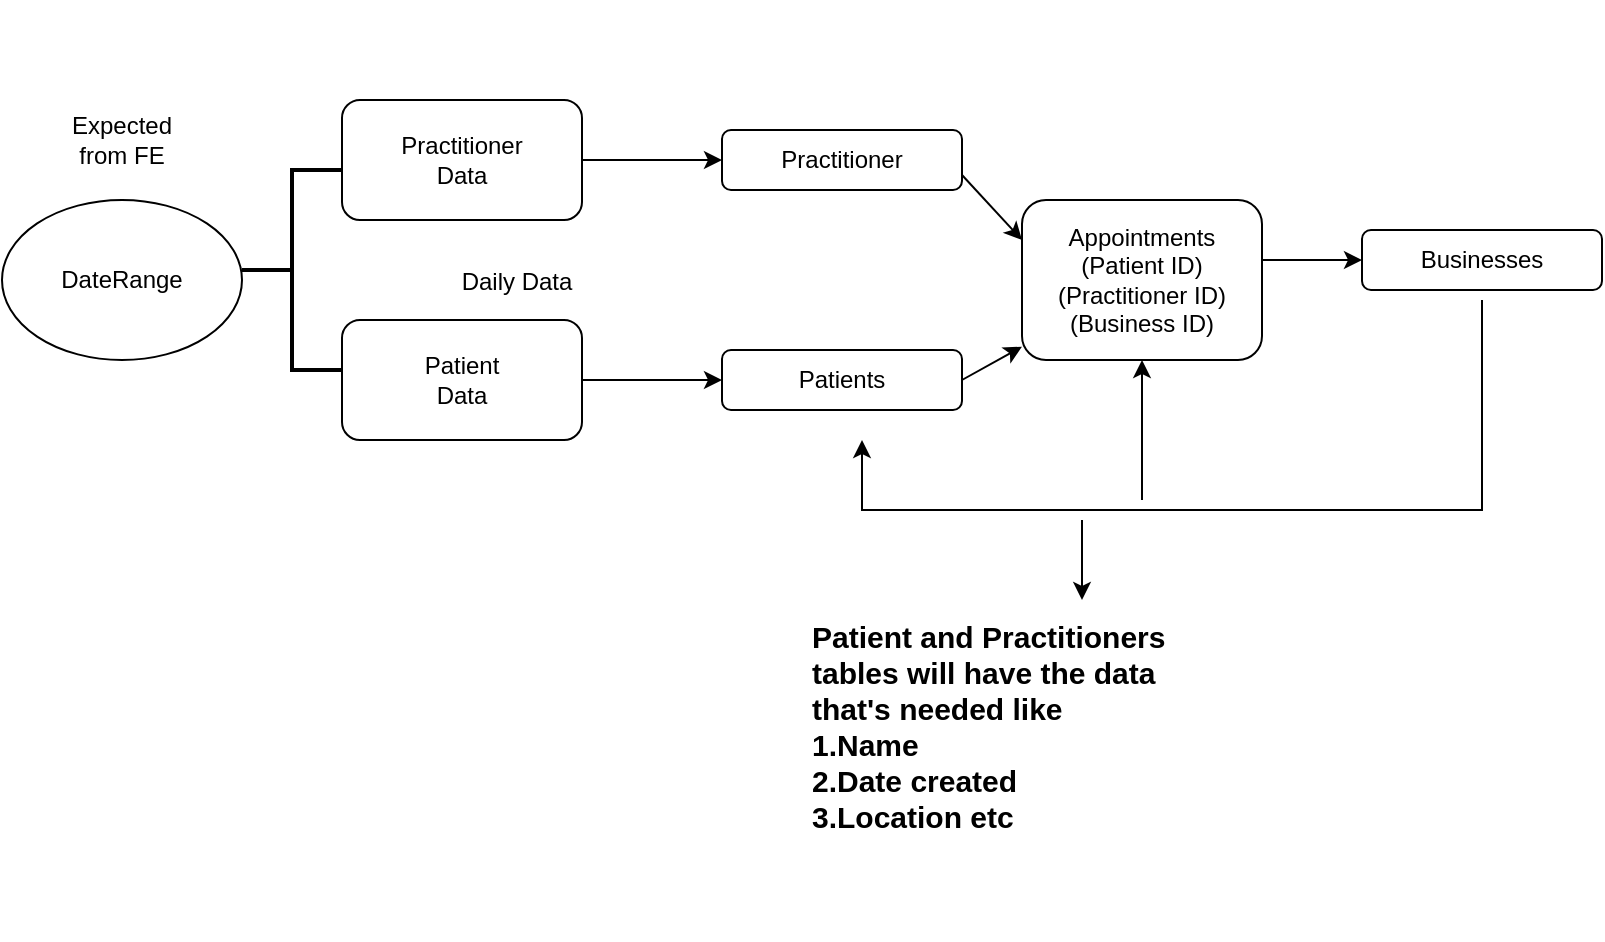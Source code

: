 <mxfile version="20.5.1" type="github">
  <diagram id="LgPDxQdbTrT2RcA_zpDW" name="Page-1">
    <mxGraphModel dx="1038" dy="547" grid="1" gridSize="10" guides="1" tooltips="1" connect="1" arrows="1" fold="1" page="1" pageScale="1" pageWidth="850" pageHeight="1100" math="0" shadow="0">
      <root>
        <mxCell id="0" />
        <mxCell id="1" parent="0" />
        <mxCell id="L3a_IlVbx3cxETBgmpXk-1" value="Practitioner" style="rounded=1;whiteSpace=wrap;html=1;" vertex="1" parent="1">
          <mxGeometry x="460" y="125" width="120" height="30" as="geometry" />
        </mxCell>
        <mxCell id="L3a_IlVbx3cxETBgmpXk-2" value="Patients" style="rounded=1;whiteSpace=wrap;html=1;" vertex="1" parent="1">
          <mxGeometry x="460" y="235" width="120" height="30" as="geometry" />
        </mxCell>
        <mxCell id="L3a_IlVbx3cxETBgmpXk-3" value="Appointments&lt;br&gt;(Patient ID)&lt;br&gt;(Practitioner ID)&lt;br&gt;(Business ID)" style="rounded=1;whiteSpace=wrap;html=1;" vertex="1" parent="1">
          <mxGeometry x="610" y="160" width="120" height="80" as="geometry" />
        </mxCell>
        <mxCell id="L3a_IlVbx3cxETBgmpXk-4" value="Practitioner&lt;br&gt;Data" style="rounded=1;whiteSpace=wrap;html=1;" vertex="1" parent="1">
          <mxGeometry x="270" y="110" width="120" height="60" as="geometry" />
        </mxCell>
        <mxCell id="L3a_IlVbx3cxETBgmpXk-5" value="Patient&lt;br&gt;Data" style="rounded=1;whiteSpace=wrap;html=1;" vertex="1" parent="1">
          <mxGeometry x="270" y="220" width="120" height="60" as="geometry" />
        </mxCell>
        <mxCell id="L3a_IlVbx3cxETBgmpXk-10" value="" style="strokeWidth=2;html=1;shape=mxgraph.flowchart.annotation_2;align=left;labelPosition=right;pointerEvents=1;" vertex="1" parent="1">
          <mxGeometry x="220" y="145" width="50" height="100" as="geometry" />
        </mxCell>
        <mxCell id="L3a_IlVbx3cxETBgmpXk-12" value="Businesses" style="rounded=1;whiteSpace=wrap;html=1;" vertex="1" parent="1">
          <mxGeometry x="780" y="175" width="120" height="30" as="geometry" />
        </mxCell>
        <mxCell id="L3a_IlVbx3cxETBgmpXk-14" value="DateRange" style="ellipse;whiteSpace=wrap;html=1;" vertex="1" parent="1">
          <mxGeometry x="100" y="160" width="120" height="80" as="geometry" />
        </mxCell>
        <mxCell id="L3a_IlVbx3cxETBgmpXk-15" style="edgeStyle=orthogonalEdgeStyle;rounded=0;orthogonalLoop=1;jettySize=auto;html=1;exitX=0.5;exitY=1;exitDx=0;exitDy=0;" edge="1" parent="1" source="L3a_IlVbx3cxETBgmpXk-2" target="L3a_IlVbx3cxETBgmpXk-2">
          <mxGeometry relative="1" as="geometry" />
        </mxCell>
        <mxCell id="L3a_IlVbx3cxETBgmpXk-21" value="" style="endArrow=classic;html=1;rounded=0;entryX=0;entryY=0.5;entryDx=0;entryDy=0;exitX=1;exitY=0.5;exitDx=0;exitDy=0;" edge="1" parent="1" source="L3a_IlVbx3cxETBgmpXk-4" target="L3a_IlVbx3cxETBgmpXk-1">
          <mxGeometry width="50" height="50" relative="1" as="geometry">
            <mxPoint x="400" y="200" as="sourcePoint" />
            <mxPoint x="510" y="210" as="targetPoint" />
          </mxGeometry>
        </mxCell>
        <mxCell id="L3a_IlVbx3cxETBgmpXk-22" value="" style="endArrow=classic;html=1;rounded=0;entryX=0;entryY=0.5;entryDx=0;entryDy=0;exitX=1;exitY=0.5;exitDx=0;exitDy=0;" edge="1" parent="1" source="L3a_IlVbx3cxETBgmpXk-5" target="L3a_IlVbx3cxETBgmpXk-2">
          <mxGeometry width="50" height="50" relative="1" as="geometry">
            <mxPoint x="370" y="350" as="sourcePoint" />
            <mxPoint x="420" y="300" as="targetPoint" />
          </mxGeometry>
        </mxCell>
        <mxCell id="L3a_IlVbx3cxETBgmpXk-25" value="" style="endArrow=classic;html=1;rounded=0;exitX=1;exitY=0.5;exitDx=0;exitDy=0;" edge="1" parent="1" source="L3a_IlVbx3cxETBgmpXk-2" target="L3a_IlVbx3cxETBgmpXk-3">
          <mxGeometry width="50" height="50" relative="1" as="geometry">
            <mxPoint x="670" y="270" as="sourcePoint" />
            <mxPoint x="630" y="320" as="targetPoint" />
            <Array as="points" />
          </mxGeometry>
        </mxCell>
        <mxCell id="L3a_IlVbx3cxETBgmpXk-32" value="" style="endArrow=classic;html=1;rounded=0;entryX=0;entryY=0.25;entryDx=0;entryDy=0;exitX=1;exitY=0.75;exitDx=0;exitDy=0;" edge="1" parent="1" source="L3a_IlVbx3cxETBgmpXk-1" target="L3a_IlVbx3cxETBgmpXk-3">
          <mxGeometry width="50" height="50" relative="1" as="geometry">
            <mxPoint x="590" y="150" as="sourcePoint" />
            <mxPoint x="640" y="100" as="targetPoint" />
          </mxGeometry>
        </mxCell>
        <mxCell id="L3a_IlVbx3cxETBgmpXk-33" value="" style="endArrow=classic;html=1;rounded=0;" edge="1" parent="1">
          <mxGeometry width="50" height="50" relative="1" as="geometry">
            <mxPoint x="730" y="190" as="sourcePoint" />
            <mxPoint x="780" y="190" as="targetPoint" />
          </mxGeometry>
        </mxCell>
        <mxCell id="L3a_IlVbx3cxETBgmpXk-36" value="Expected from FE" style="text;html=1;strokeColor=none;fillColor=none;align=center;verticalAlign=middle;whiteSpace=wrap;rounded=0;" vertex="1" parent="1">
          <mxGeometry x="130" y="115" width="60" height="30" as="geometry" />
        </mxCell>
        <mxCell id="L3a_IlVbx3cxETBgmpXk-37" value="&lt;p style=&quot;line-height: 1.5;&quot;&gt;Daily Data&lt;/p&gt;" style="text;html=1;strokeColor=none;fillColor=none;align=center;verticalAlign=middle;whiteSpace=wrap;rounded=0;" vertex="1" parent="1">
          <mxGeometry x="240" y="60" width="235" height="280" as="geometry" />
        </mxCell>
        <mxCell id="L3a_IlVbx3cxETBgmpXk-41" value="" style="edgeStyle=orthogonalEdgeStyle;rounded=0;orthogonalLoop=1;jettySize=auto;html=1;fontSize=15;" edge="1" parent="1">
          <mxGeometry relative="1" as="geometry">
            <mxPoint x="840" y="210" as="sourcePoint" />
            <mxPoint x="530" y="280" as="targetPoint" />
            <Array as="points">
              <mxPoint x="840" y="315" />
              <mxPoint x="530" y="315" />
            </Array>
          </mxGeometry>
        </mxCell>
        <mxCell id="L3a_IlVbx3cxETBgmpXk-40" value="&lt;h1 style=&quot;font-size: 15px;&quot;&gt;Patient and Practitioners tables will have the data that&#39;s needed like&amp;nbsp;&lt;br&gt;1.Name&lt;br&gt;2.Date created&lt;br&gt;3.Location etc&lt;/h1&gt;" style="text;html=1;strokeColor=none;fillColor=none;spacing=5;spacingTop=-20;whiteSpace=wrap;overflow=hidden;rounded=0;" vertex="1" parent="1">
          <mxGeometry x="500" y="370" width="190" height="160" as="geometry" />
        </mxCell>
        <mxCell id="L3a_IlVbx3cxETBgmpXk-42" value="" style="endArrow=classic;html=1;rounded=0;fontSize=15;entryX=0.5;entryY=1;entryDx=0;entryDy=0;" edge="1" parent="1" target="L3a_IlVbx3cxETBgmpXk-3">
          <mxGeometry width="50" height="50" relative="1" as="geometry">
            <mxPoint x="670" y="310" as="sourcePoint" />
            <mxPoint x="750" y="270" as="targetPoint" />
          </mxGeometry>
        </mxCell>
        <mxCell id="L3a_IlVbx3cxETBgmpXk-44" value="" style="endArrow=classic;html=1;rounded=0;fontSize=15;" edge="1" parent="1">
          <mxGeometry width="50" height="50" relative="1" as="geometry">
            <mxPoint x="640" y="320" as="sourcePoint" />
            <mxPoint x="640" y="360" as="targetPoint" />
          </mxGeometry>
        </mxCell>
      </root>
    </mxGraphModel>
  </diagram>
</mxfile>
